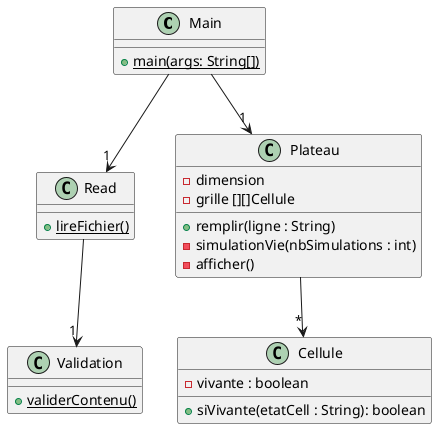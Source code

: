 @startuml

class Main {
	+ {static} main(args: String[])
}

class Read {
   + {static} lireFichier()
}

class Validation {
   + {static} validerContenu()
}

class Plateau{
  - dimension
  - grille [][]Cellule
  + remplir(ligne : String)
  - simulationVie(nbSimulations : int)
  - afficher()
}

class Cellule{
  - vivante : boolean
  + siVivante(etatCell : String): boolean
}

Main --> "1" Read
Read --> "1" Validation
Main --> "1" Plateau
Plateau --> "*" Cellule

@enduml
